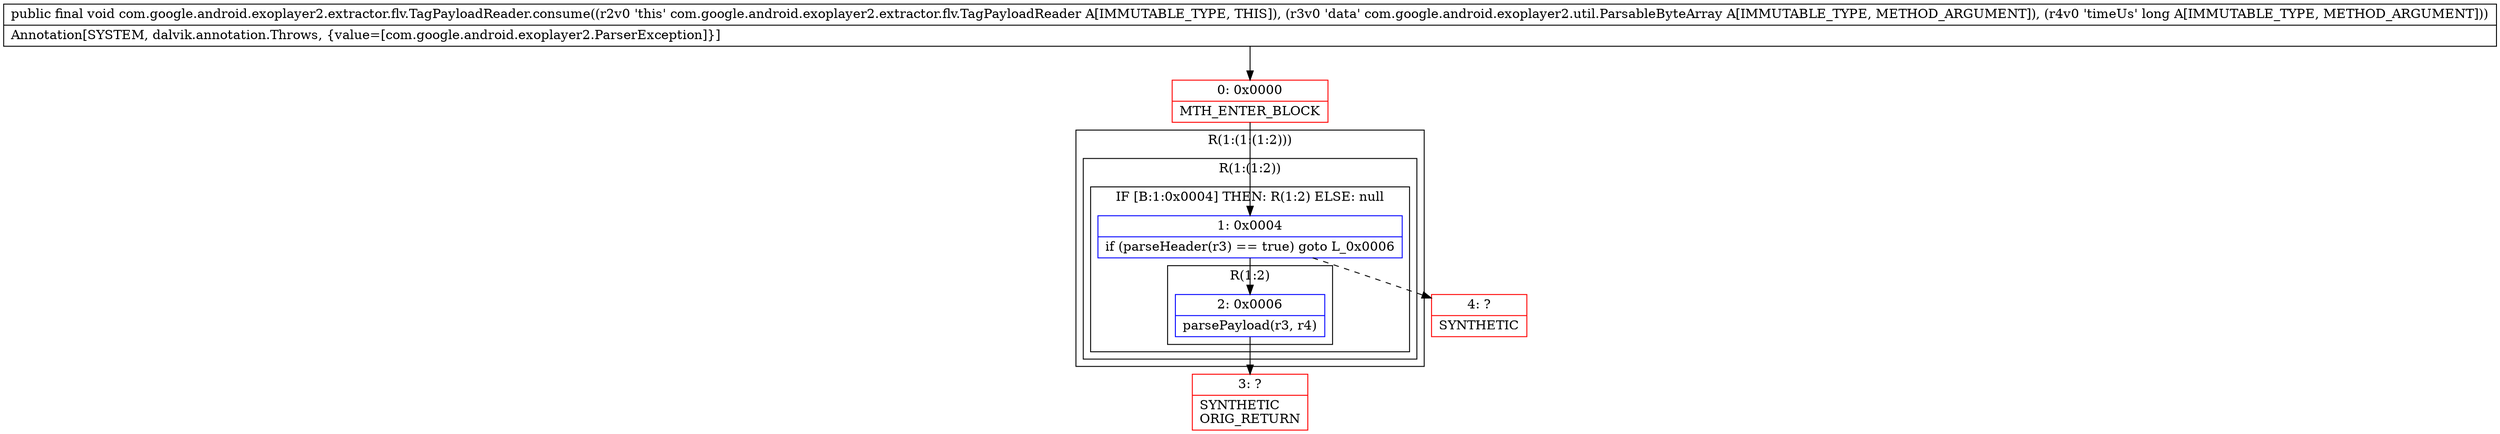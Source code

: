 digraph "CFG forcom.google.android.exoplayer2.extractor.flv.TagPayloadReader.consume(Lcom\/google\/android\/exoplayer2\/util\/ParsableByteArray;J)V" {
subgraph cluster_Region_763259317 {
label = "R(1:(1:(1:2)))";
node [shape=record,color=blue];
subgraph cluster_Region_1620226542 {
label = "R(1:(1:2))";
node [shape=record,color=blue];
subgraph cluster_IfRegion_656500497 {
label = "IF [B:1:0x0004] THEN: R(1:2) ELSE: null";
node [shape=record,color=blue];
Node_1 [shape=record,label="{1\:\ 0x0004|if (parseHeader(r3) == true) goto L_0x0006\l}"];
subgraph cluster_Region_1726822493 {
label = "R(1:2)";
node [shape=record,color=blue];
Node_2 [shape=record,label="{2\:\ 0x0006|parsePayload(r3, r4)\l}"];
}
}
}
}
Node_0 [shape=record,color=red,label="{0\:\ 0x0000|MTH_ENTER_BLOCK\l}"];
Node_3 [shape=record,color=red,label="{3\:\ ?|SYNTHETIC\lORIG_RETURN\l}"];
Node_4 [shape=record,color=red,label="{4\:\ ?|SYNTHETIC\l}"];
MethodNode[shape=record,label="{public final void com.google.android.exoplayer2.extractor.flv.TagPayloadReader.consume((r2v0 'this' com.google.android.exoplayer2.extractor.flv.TagPayloadReader A[IMMUTABLE_TYPE, THIS]), (r3v0 'data' com.google.android.exoplayer2.util.ParsableByteArray A[IMMUTABLE_TYPE, METHOD_ARGUMENT]), (r4v0 'timeUs' long A[IMMUTABLE_TYPE, METHOD_ARGUMENT]))  | Annotation[SYSTEM, dalvik.annotation.Throws, \{value=[com.google.android.exoplayer2.ParserException]\}]\l}"];
MethodNode -> Node_0;
Node_1 -> Node_2;
Node_1 -> Node_4[style=dashed];
Node_2 -> Node_3;
Node_0 -> Node_1;
}


